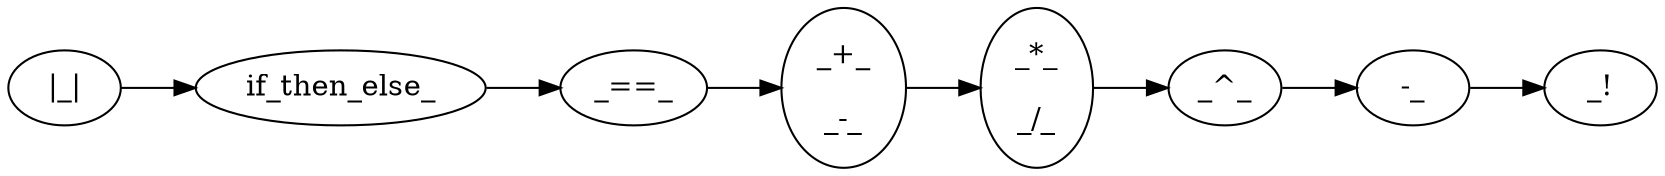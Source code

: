 digraph {
    // draw from left to right
    rankdir=LR

    // nodes
    closed      [label="|_|"]
    level0      [label="if_then_else_"]
    level2      [label="_==_"]
    level4      [label="_+_\n\n_-_"]
    level5      [label="_*_\n\n_/_"]
    level6      [label="_^_"]
    level7      [label="-_"]
    level8      [label="_!"]

    // relations
    closed -> level0 -> level2 -> level4 -> level5 -> level6 -> level7 -> level8
}
